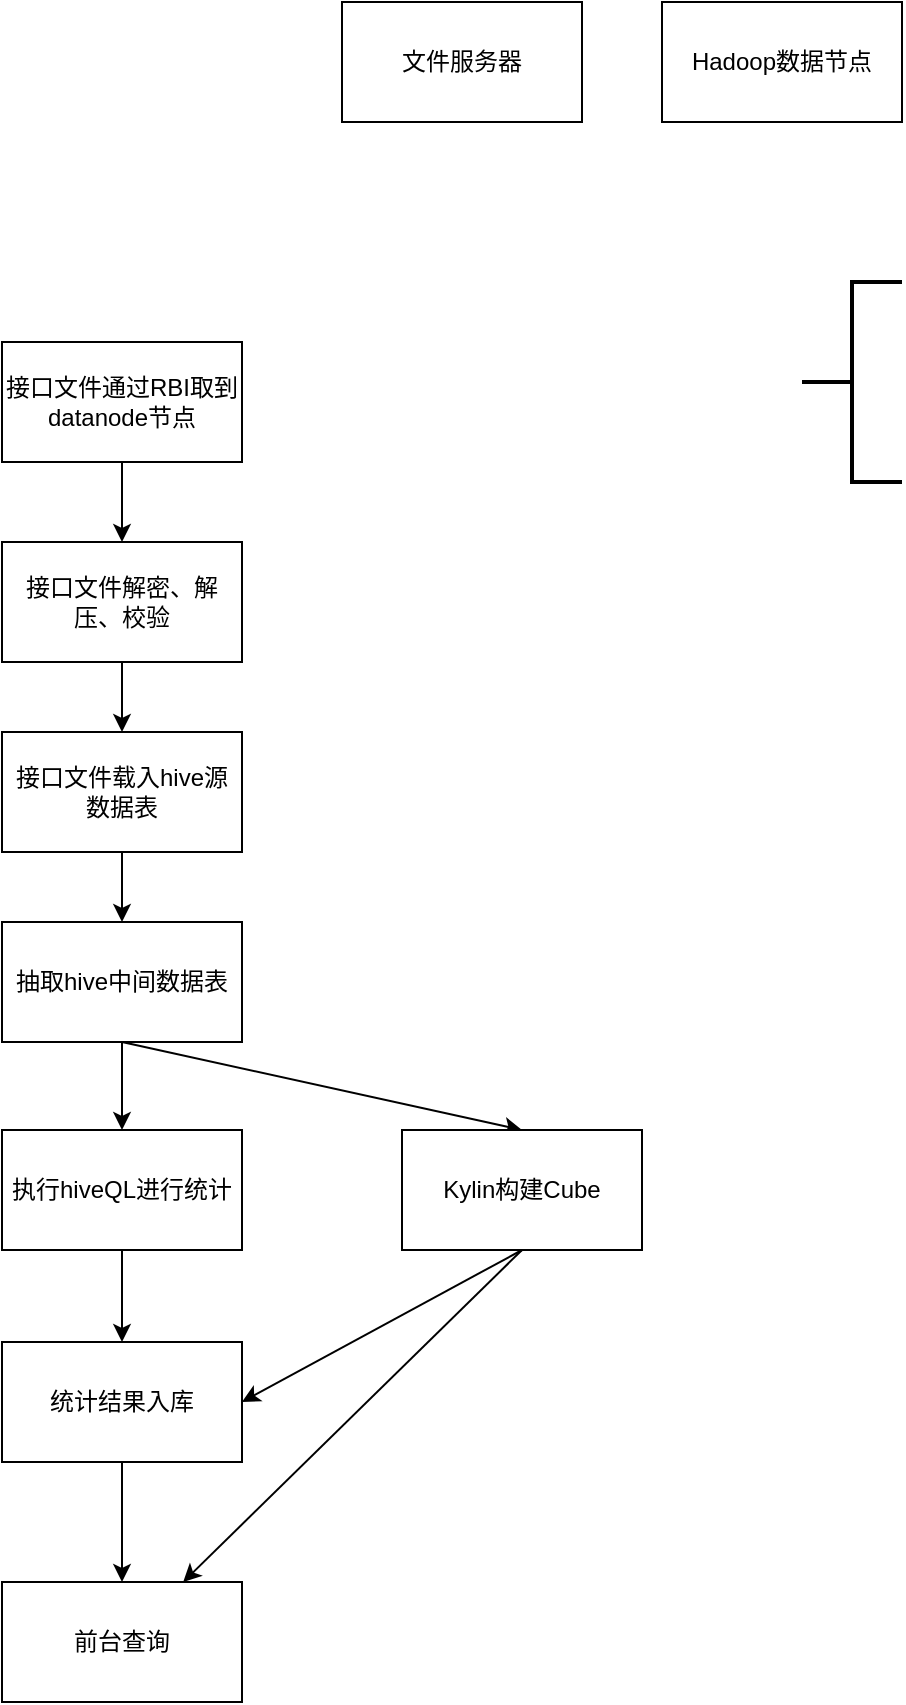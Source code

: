 <mxfile version="10.4.6" type="github"><diagram id="lYbQY3pZxlGjpoOK3wmj" name="ç¬¬ 1 é¡µ"><mxGraphModel dx="840" dy="484" grid="1" gridSize="10" guides="1" tooltips="1" connect="1" arrows="1" fold="1" page="1" pageScale="1" pageWidth="827" pageHeight="1169" math="0" shadow="0"><root><mxCell id="0"/><mxCell id="1" parent="0"/><mxCell id="N0DFf1ava0h5oTuY3Eah-6" style="edgeStyle=orthogonalEdgeStyle;rounded=0;orthogonalLoop=1;jettySize=auto;html=1;exitX=0.5;exitY=1;exitDx=0;exitDy=0;entryX=0.5;entryY=0;entryDx=0;entryDy=0;" parent="1" source="N0DFf1ava0h5oTuY3Eah-1" target="N0DFf1ava0h5oTuY3Eah-5" edge="1"><mxGeometry relative="1" as="geometry"/></mxCell><mxCell id="N0DFf1ava0h5oTuY3Eah-1" value="接口文件&lt;span&gt;载入hive&lt;/span&gt;源数据表" style="rounded=0;whiteSpace=wrap;html=1;" parent="1" vertex="1"><mxGeometry x="130" y="385" width="120" height="60" as="geometry"/></mxCell><mxCell id="N0DFf1ava0h5oTuY3Eah-3" style="edgeStyle=orthogonalEdgeStyle;rounded=0;orthogonalLoop=1;jettySize=auto;html=1;entryX=0.5;entryY=0;entryDx=0;entryDy=0;" parent="1" source="N0DFf1ava0h5oTuY3Eah-2" target="N0DFf1ava0h5oTuY3Eah-1" edge="1"><mxGeometry relative="1" as="geometry"/></mxCell><mxCell id="N0DFf1ava0h5oTuY3Eah-2" value="接口文件&lt;span&gt;解密、解压、校验&lt;/span&gt;" style="rounded=0;whiteSpace=wrap;html=1;" parent="1" vertex="1"><mxGeometry x="130" y="290" width="120" height="60" as="geometry"/></mxCell><mxCell id="N0DFf1ava0h5oTuY3Eah-9" style="edgeStyle=orthogonalEdgeStyle;rounded=0;orthogonalLoop=1;jettySize=auto;html=1;exitX=0.5;exitY=1;exitDx=0;exitDy=0;entryX=0.5;entryY=0;entryDx=0;entryDy=0;" parent="1" source="N0DFf1ava0h5oTuY3Eah-5" target="N0DFf1ava0h5oTuY3Eah-8" edge="1"><mxGeometry relative="1" as="geometry"/></mxCell><mxCell id="REIRfnU2SnJdItR3ZcLv-3" style="rounded=0;orthogonalLoop=1;jettySize=auto;html=1;exitX=0.5;exitY=1;exitDx=0;exitDy=0;entryX=0.5;entryY=0;entryDx=0;entryDy=0;" edge="1" parent="1" source="N0DFf1ava0h5oTuY3Eah-5" target="REIRfnU2SnJdItR3ZcLv-2"><mxGeometry relative="1" as="geometry"/></mxCell><mxCell id="N0DFf1ava0h5oTuY3Eah-5" value="&lt;span&gt;抽取hive&lt;/span&gt;中间数据表" style="rounded=0;whiteSpace=wrap;html=1;" parent="1" vertex="1"><mxGeometry x="130" y="480" width="120" height="60" as="geometry"/></mxCell><mxCell id="N0DFf1ava0h5oTuY3Eah-12" value="" style="edgeStyle=orthogonalEdgeStyle;rounded=0;orthogonalLoop=1;jettySize=auto;html=1;exitX=0.5;exitY=1;exitDx=0;exitDy=0;entryX=0.5;entryY=0;entryDx=0;entryDy=0;" parent="1" source="N0DFf1ava0h5oTuY3Eah-8" target="N0DFf1ava0h5oTuY3Eah-11" edge="1"><mxGeometry relative="1" as="geometry"/></mxCell><mxCell id="N0DFf1ava0h5oTuY3Eah-8" value="执行hiveQL进行统计" style="rounded=0;whiteSpace=wrap;html=1;" parent="1" vertex="1"><mxGeometry x="130" y="584" width="120" height="60" as="geometry"/></mxCell><mxCell id="REIRfnU2SnJdItR3ZcLv-6" style="edgeStyle=none;rounded=0;orthogonalLoop=1;jettySize=auto;html=1;exitX=0.5;exitY=1;exitDx=0;exitDy=0;entryX=0.5;entryY=0;entryDx=0;entryDy=0;" edge="1" parent="1" source="N0DFf1ava0h5oTuY3Eah-11" target="REIRfnU2SnJdItR3ZcLv-5"><mxGeometry relative="1" as="geometry"/></mxCell><mxCell id="N0DFf1ava0h5oTuY3Eah-11" value="统计结果入库" style="rounded=0;whiteSpace=wrap;html=1;" parent="1" vertex="1"><mxGeometry x="130" y="690" width="120" height="60" as="geometry"/></mxCell><mxCell id="N0DFf1ava0h5oTuY3Eah-13" style="edgeStyle=orthogonalEdgeStyle;rounded=0;orthogonalLoop=1;jettySize=auto;html=1;" parent="1" source="N0DFf1ava0h5oTuY3Eah-15" edge="1"><mxGeometry relative="1" as="geometry"><mxPoint x="190" y="290" as="targetPoint"/></mxGeometry></mxCell><mxCell id="N0DFf1ava0h5oTuY3Eah-15" value="&lt;span&gt;接口文件通过RBI取到datanode节点&lt;/span&gt;" style="rounded=0;whiteSpace=wrap;html=1;" parent="1" vertex="1"><mxGeometry x="130" y="190" width="120" height="60" as="geometry"/></mxCell><mxCell id="N0DFf1ava0h5oTuY3Eah-16" value="Hadoop数据节点" style="rounded=0;whiteSpace=wrap;html=1;" parent="1" vertex="1"><mxGeometry x="460" y="20" width="120" height="60" as="geometry"/></mxCell><mxCell id="N0DFf1ava0h5oTuY3Eah-17" value="文件服务器" style="rounded=0;whiteSpace=wrap;html=1;" parent="1" vertex="1"><mxGeometry x="300" y="20" width="120" height="60" as="geometry"/></mxCell><mxCell id="REIRfnU2SnJdItR3ZcLv-1" value="" style="strokeWidth=2;html=1;shape=mxgraph.flowchart.annotation_2;align=left;" vertex="1" parent="1"><mxGeometry x="530" y="160" width="50" height="100" as="geometry"/></mxCell><mxCell id="REIRfnU2SnJdItR3ZcLv-4" style="edgeStyle=none;rounded=0;orthogonalLoop=1;jettySize=auto;html=1;exitX=0.5;exitY=1;exitDx=0;exitDy=0;" edge="1" parent="1" source="REIRfnU2SnJdItR3ZcLv-2" target="REIRfnU2SnJdItR3ZcLv-5"><mxGeometry relative="1" as="geometry"><mxPoint x="340" y="730" as="targetPoint"/></mxGeometry></mxCell><mxCell id="REIRfnU2SnJdItR3ZcLv-7" style="edgeStyle=none;rounded=0;orthogonalLoop=1;jettySize=auto;html=1;exitX=0.5;exitY=1;exitDx=0;exitDy=0;entryX=1;entryY=0.5;entryDx=0;entryDy=0;" edge="1" parent="1" source="REIRfnU2SnJdItR3ZcLv-2" target="N0DFf1ava0h5oTuY3Eah-11"><mxGeometry relative="1" as="geometry"/></mxCell><mxCell id="REIRfnU2SnJdItR3ZcLv-2" value="Kylin构建Cube" style="rounded=0;whiteSpace=wrap;html=1;" vertex="1" parent="1"><mxGeometry x="330" y="584" width="120" height="60" as="geometry"/></mxCell><mxCell id="REIRfnU2SnJdItR3ZcLv-5" value="前台查询" style="rounded=0;whiteSpace=wrap;html=1;" vertex="1" parent="1"><mxGeometry x="130" y="810" width="120" height="60" as="geometry"/></mxCell></root></mxGraphModel></diagram></mxfile>